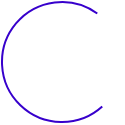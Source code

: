 <mxfile version="21.5.2" type="device">
  <diagram name="Page-1" id="dAzRpMWtoazEdnSgzSlm">
    <mxGraphModel dx="1050" dy="573" grid="1" gridSize="10" guides="1" tooltips="1" connect="1" arrows="1" fold="1" page="1" pageScale="1" pageWidth="850" pageHeight="1100" background="none" math="0" shadow="0">
      <root>
        <mxCell id="0" />
        <mxCell id="1" parent="0" />
        <mxCell id="m6ZR_6QVO6rz8r0tKlv4-1" value="" style="verticalLabelPosition=bottom;verticalAlign=top;html=1;shape=mxgraph.basic.arc;startAngle=0.383;endAngle=0.1;fillColor=#6a00ff;fontColor=#ffffff;strokeColor=#3700CC;gradientColor=default;labelBackgroundColor=#070fed;" vertex="1" parent="1">
          <mxGeometry x="410" y="290" width="60" height="60" as="geometry" />
        </mxCell>
      </root>
    </mxGraphModel>
  </diagram>
</mxfile>
